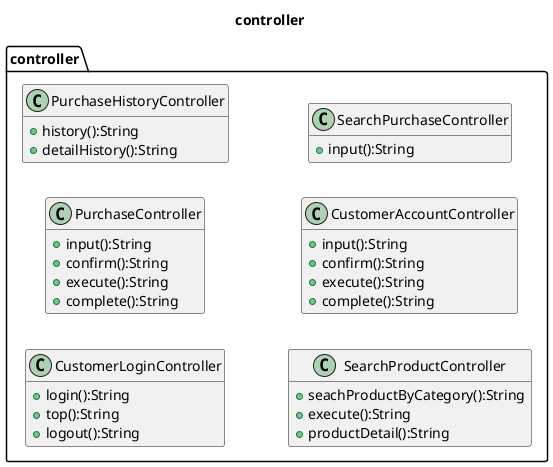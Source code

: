 @startuml
title controller
hide empty members
left to right direction

package controller{
    class CustomerLoginController{
        +login():String
        +top():String
        +logout():String
    }
    class PurchaseController{
        +input():String
        +confirm():String
        +execute():String
        +complete():String
    }
    class PurchaseHistoryController{
        +history():String
        +detailHistory():String
    }
    class SearchProductController{
        +seachProductByCategory():String
        +execute():String
        +productDetail():String
    }
    class CustomerAccountController{
        +input():String
        +confirm():String
        +execute():String
        +complete():String
    }
    class SearchPurchaseController{
        +input():String
    }
}

@enduml